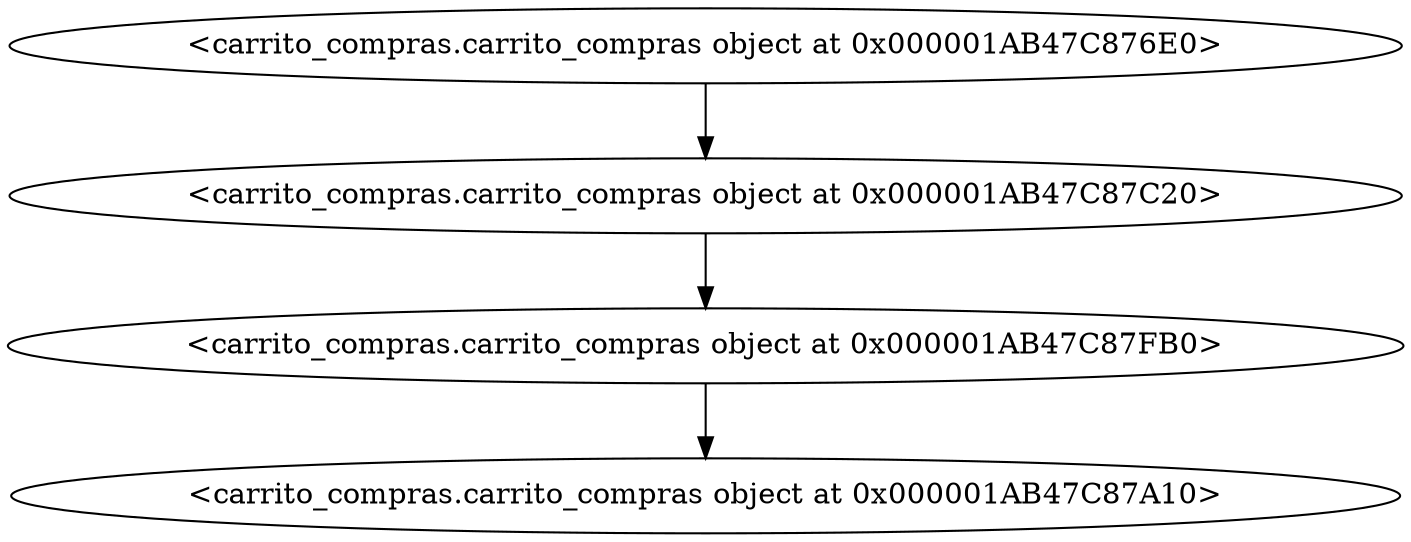 digraph G {
nodo0 [label="<carrito_compras.carrito_compras object at 0x000001AB47C876E0>"];
nodo0 -> nodo1;
nodo1 [label="<carrito_compras.carrito_compras object at 0x000001AB47C87C20>"];
nodo1 -> nodo2;
nodo2 [label="<carrito_compras.carrito_compras object at 0x000001AB47C87FB0>"];
nodo2 -> nodo3;
nodo3 [label="<carrito_compras.carrito_compras object at 0x000001AB47C87A10>"];
}
